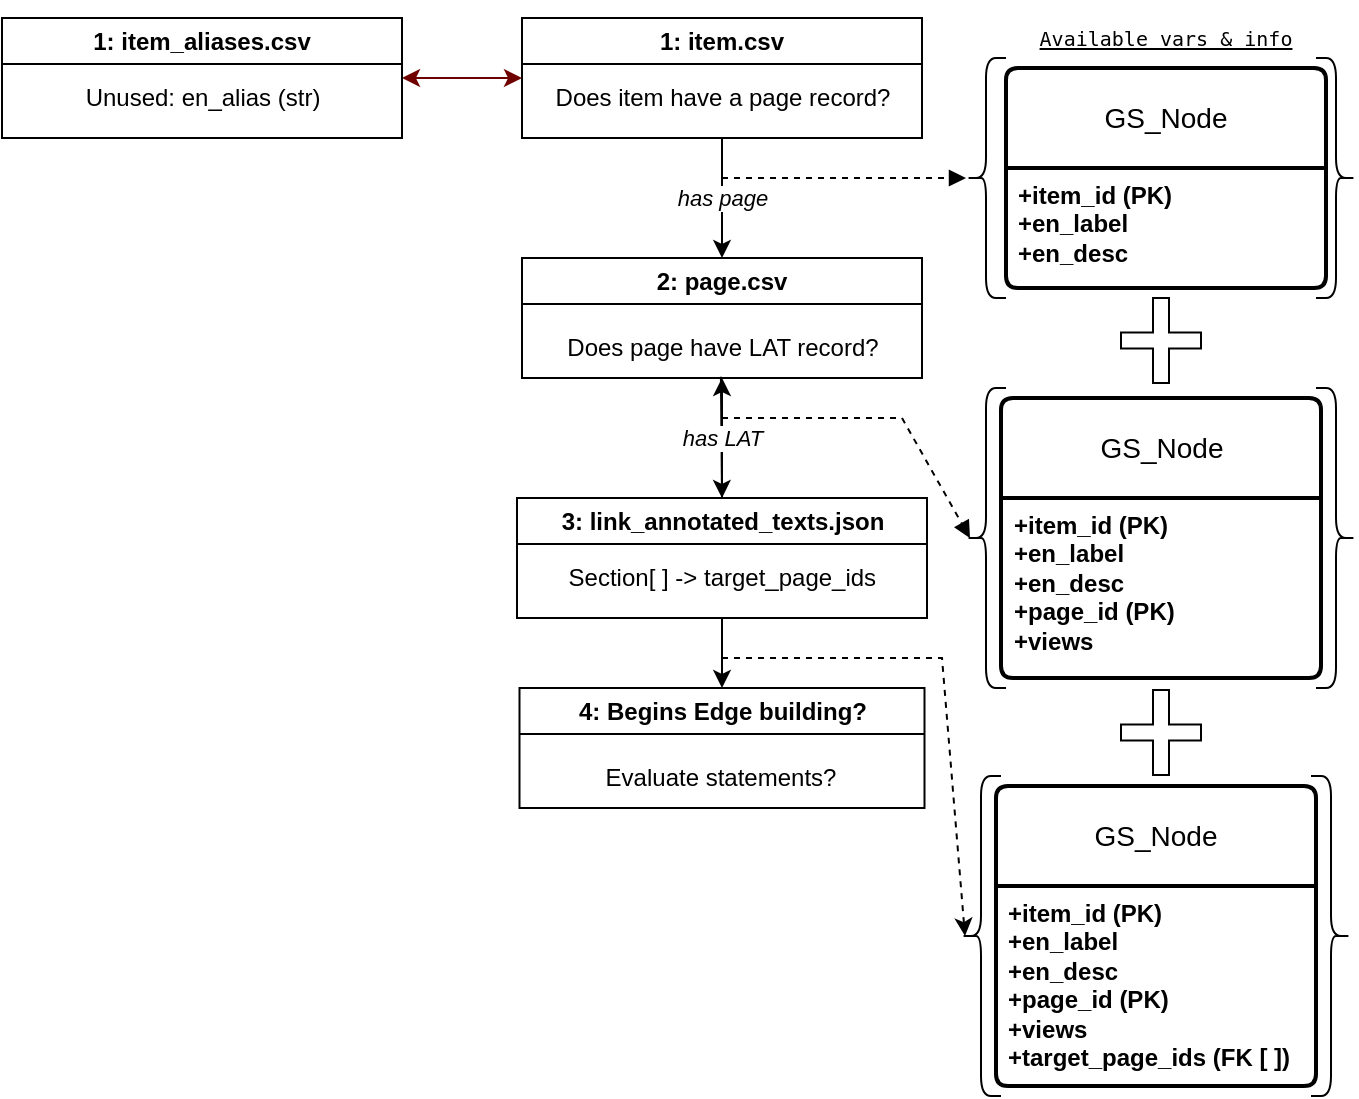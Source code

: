 <mxfile version="23.0.2" type="device">
  <diagram name="Page-1" id="2YBvvXClWsGukQMizWep">
    <mxGraphModel dx="1707" dy="606" grid="1" gridSize="10" guides="1" tooltips="1" connect="1" arrows="1" fold="1" page="1" pageScale="1" pageWidth="850" pageHeight="1100" math="0" shadow="0">
      <root>
        <mxCell id="0" />
        <mxCell id="1" parent="0" />
        <mxCell id="A7kfEmjvBRYRApPdiCBl-5" value="1: item.csv" style="swimlane;whiteSpace=wrap;html=1;" vertex="1" parent="1">
          <mxGeometry x="10" y="10" width="200" height="60" as="geometry">
            <mxRectangle x="40" y="40" width="160" height="30" as="alternateBounds" />
          </mxGeometry>
        </mxCell>
        <mxCell id="A7kfEmjvBRYRApPdiCBl-7" value="Does item have a page record?" style="text;html=1;align=center;verticalAlign=middle;resizable=0;points=[];autosize=1;strokeColor=none;fillColor=none;" vertex="1" parent="A7kfEmjvBRYRApPdiCBl-5">
          <mxGeometry x="5" y="25" width="190" height="30" as="geometry" />
        </mxCell>
        <mxCell id="A7kfEmjvBRYRApPdiCBl-11" value="2: page.csv" style="swimlane;whiteSpace=wrap;html=1;" vertex="1" parent="1">
          <mxGeometry x="10" y="130" width="200" height="60" as="geometry">
            <mxRectangle x="320" y="40" width="160" height="30" as="alternateBounds" />
          </mxGeometry>
        </mxCell>
        <mxCell id="A7kfEmjvBRYRApPdiCBl-16" value="Does page have LAT record?" style="text;html=1;align=center;verticalAlign=middle;resizable=0;points=[];autosize=1;strokeColor=none;fillColor=none;" vertex="1" parent="A7kfEmjvBRYRApPdiCBl-11">
          <mxGeometry x="10" y="30" width="180" height="30" as="geometry" />
        </mxCell>
        <mxCell id="A7kfEmjvBRYRApPdiCBl-13" value="" style="endArrow=classic;html=1;rounded=0;entryX=0.5;entryY=0;entryDx=0;entryDy=0;exitX=0.5;exitY=1;exitDx=0;exitDy=0;" edge="1" parent="1" source="A7kfEmjvBRYRApPdiCBl-5" target="A7kfEmjvBRYRApPdiCBl-11">
          <mxGeometry relative="1" as="geometry">
            <mxPoint x="100" y="110" as="sourcePoint" />
            <mxPoint x="180" y="110" as="targetPoint" />
          </mxGeometry>
        </mxCell>
        <mxCell id="A7kfEmjvBRYRApPdiCBl-14" value="has page" style="edgeLabel;resizable=0;html=1;align=center;verticalAlign=middle;fontStyle=2" connectable="0" vertex="1" parent="A7kfEmjvBRYRApPdiCBl-13">
          <mxGeometry relative="1" as="geometry" />
        </mxCell>
        <mxCell id="A7kfEmjvBRYRApPdiCBl-18" value="" style="endArrow=block;dashed=1;html=1;rounded=0;startArrow=none;startFill=0;endFill=1;" edge="1" parent="1" source="A7kfEmjvBRYRApPdiCBl-42">
          <mxGeometry width="50" height="50" relative="1" as="geometry">
            <mxPoint x="82" y="90" as="sourcePoint" />
            <mxPoint x="232" y="90" as="targetPoint" />
            <Array as="points">
              <mxPoint x="232" y="90" />
            </Array>
          </mxGeometry>
        </mxCell>
        <mxCell id="A7kfEmjvBRYRApPdiCBl-60" value="" style="edgeStyle=orthogonalEdgeStyle;rounded=0;orthogonalLoop=1;jettySize=auto;html=1;exitX=0.5;exitY=0;exitDx=0;exitDy=0;" edge="1" parent="1" source="A7kfEmjvBRYRApPdiCBl-28" target="A7kfEmjvBRYRApPdiCBl-16">
          <mxGeometry relative="1" as="geometry" />
        </mxCell>
        <mxCell id="A7kfEmjvBRYRApPdiCBl-28" value="3: link_annotated_texts.json" style="swimlane;whiteSpace=wrap;html=1;" vertex="1" parent="1">
          <mxGeometry x="7.5" y="250" width="205" height="60" as="geometry">
            <mxRectangle x="320" y="40" width="160" height="30" as="alternateBounds" />
          </mxGeometry>
        </mxCell>
        <mxCell id="A7kfEmjvBRYRApPdiCBl-29" value="&amp;nbsp;Section[ ] -&amp;gt; target_page_ids" style="text;html=1;align=center;verticalAlign=middle;resizable=0;points=[];autosize=1;strokeColor=none;fillColor=none;" vertex="1" parent="A7kfEmjvBRYRApPdiCBl-28">
          <mxGeometry x="10" y="25" width="180" height="30" as="geometry" />
        </mxCell>
        <mxCell id="A7kfEmjvBRYRApPdiCBl-31" value="" style="endArrow=classic;html=1;rounded=0;exitX=0.497;exitY=0.981;exitDx=0;exitDy=0;exitPerimeter=0;" edge="1" parent="1" source="A7kfEmjvBRYRApPdiCBl-16">
          <mxGeometry relative="1" as="geometry">
            <mxPoint x="100" y="250" as="sourcePoint" />
            <mxPoint x="110" y="250" as="targetPoint" />
          </mxGeometry>
        </mxCell>
        <mxCell id="A7kfEmjvBRYRApPdiCBl-32" value="has LAT" style="edgeLabel;resizable=0;html=1;align=center;verticalAlign=middle;fontStyle=2" connectable="0" vertex="1" parent="A7kfEmjvBRYRApPdiCBl-31">
          <mxGeometry relative="1" as="geometry" />
        </mxCell>
        <mxCell id="A7kfEmjvBRYRApPdiCBl-35" value="GS_Node" style="swimlane;childLayout=stackLayout;horizontal=1;startSize=50;horizontalStack=0;rounded=1;fontSize=14;fontStyle=0;strokeWidth=2;resizeParent=0;resizeLast=1;shadow=0;dashed=0;align=center;arcSize=4;whiteSpace=wrap;html=1;" vertex="1" parent="1">
          <mxGeometry x="249.5" y="200" width="160" height="140" as="geometry" />
        </mxCell>
        <mxCell id="A7kfEmjvBRYRApPdiCBl-36" value="&lt;b&gt;+item_id (PK)&lt;/b&gt;&lt;b&gt;&lt;br&gt;+en_label&lt;br&gt;+en_desc&amp;nbsp;&lt;br&gt;+page_id (PK)&lt;br&gt;+views&lt;br&gt;&lt;/b&gt;" style="align=left;strokeColor=none;fillColor=none;spacingLeft=4;fontSize=12;verticalAlign=top;resizable=0;rotatable=0;part=1;html=1;" vertex="1" parent="A7kfEmjvBRYRApPdiCBl-35">
          <mxGeometry y="50" width="160" height="90" as="geometry" />
        </mxCell>
        <mxCell id="A7kfEmjvBRYRApPdiCBl-41" value="&lt;pre&gt;&lt;font style=&quot;font-size: 10px;&quot;&gt;Available vars &amp;amp; info&lt;/font&gt;&lt;/pre&gt;" style="text;html=1;strokeColor=none;fillColor=none;align=center;verticalAlign=middle;whiteSpace=wrap;rounded=0;fontStyle=4" vertex="1" parent="1">
          <mxGeometry x="247" y="10" width="170" height="20" as="geometry" />
        </mxCell>
        <mxCell id="A7kfEmjvBRYRApPdiCBl-44" value="" style="shape=cross;whiteSpace=wrap;html=1;" vertex="1" parent="1">
          <mxGeometry x="309.5" y="150" width="40" height="42.5" as="geometry" />
        </mxCell>
        <mxCell id="A7kfEmjvBRYRApPdiCBl-45" value="GS_Node" style="swimlane;childLayout=stackLayout;horizontal=1;startSize=50;horizontalStack=0;rounded=1;fontSize=14;fontStyle=0;strokeWidth=2;resizeParent=0;resizeLast=1;shadow=0;dashed=0;align=center;arcSize=4;whiteSpace=wrap;html=1;" vertex="1" parent="1">
          <mxGeometry x="247" y="394" width="160" height="150" as="geometry" />
        </mxCell>
        <mxCell id="A7kfEmjvBRYRApPdiCBl-46" value="&lt;b&gt;+item_id (PK)&lt;/b&gt;&lt;b&gt;&lt;br&gt;+en_label&lt;br&gt;+en_desc&amp;nbsp;&lt;br&gt;+page_id (PK)&lt;br&gt;+views&lt;br&gt;+target_page_ids (FK [ ])&lt;br&gt;&lt;/b&gt;" style="align=left;strokeColor=none;fillColor=none;spacingLeft=4;fontSize=12;verticalAlign=top;resizable=0;rotatable=0;part=1;html=1;" vertex="1" parent="A7kfEmjvBRYRApPdiCBl-45">
          <mxGeometry y="50" width="160" height="100" as="geometry" />
        </mxCell>
        <mxCell id="A7kfEmjvBRYRApPdiCBl-47" value="4: Begins Edge building?" style="swimlane;whiteSpace=wrap;html=1;" vertex="1" parent="1">
          <mxGeometry x="8.75" y="345" width="202.5" height="60" as="geometry">
            <mxRectangle x="320" y="40" width="160" height="30" as="alternateBounds" />
          </mxGeometry>
        </mxCell>
        <mxCell id="A7kfEmjvBRYRApPdiCBl-48" value="Evaluate statements?" style="text;html=1;align=center;verticalAlign=middle;resizable=0;points=[];autosize=1;strokeColor=none;fillColor=none;" vertex="1" parent="A7kfEmjvBRYRApPdiCBl-47">
          <mxGeometry x="30" y="30" width="140" height="30" as="geometry" />
        </mxCell>
        <mxCell id="A7kfEmjvBRYRApPdiCBl-50" value="" style="endArrow=classic;html=1;rounded=0;exitX=0.5;exitY=1;exitDx=0;exitDy=0;entryX=0.5;entryY=0;entryDx=0;entryDy=0;" edge="1" parent="1" target="A7kfEmjvBRYRApPdiCBl-47">
          <mxGeometry width="50" height="50" relative="1" as="geometry">
            <mxPoint x="110" y="310" as="sourcePoint" />
            <mxPoint x="112.5" y="350" as="targetPoint" />
          </mxGeometry>
        </mxCell>
        <mxCell id="A7kfEmjvBRYRApPdiCBl-53" value="" style="shape=cross;whiteSpace=wrap;html=1;" vertex="1" parent="1">
          <mxGeometry x="309.5" y="346" width="40" height="42.5" as="geometry" />
        </mxCell>
        <mxCell id="A7kfEmjvBRYRApPdiCBl-71" style="edgeStyle=orthogonalEdgeStyle;rounded=0;orthogonalLoop=1;jettySize=auto;html=1;entryX=0;entryY=0.5;entryDx=0;entryDy=0;startArrow=classic;startFill=1;fillColor=#a20025;strokeColor=#6F0000;" edge="1" parent="1" source="A7kfEmjvBRYRApPdiCBl-55" target="A7kfEmjvBRYRApPdiCBl-5">
          <mxGeometry relative="1" as="geometry" />
        </mxCell>
        <mxCell id="A7kfEmjvBRYRApPdiCBl-55" value="1: item_aliases.csv" style="swimlane;whiteSpace=wrap;html=1;" vertex="1" parent="1">
          <mxGeometry x="-250" y="10" width="200" height="60" as="geometry">
            <mxRectangle x="40" y="40" width="160" height="30" as="alternateBounds" />
          </mxGeometry>
        </mxCell>
        <mxCell id="A7kfEmjvBRYRApPdiCBl-56" value="Unused: en_alias (str)" style="text;html=1;align=center;verticalAlign=middle;resizable=0;points=[];autosize=1;strokeColor=none;fillColor=none;" vertex="1" parent="A7kfEmjvBRYRApPdiCBl-55">
          <mxGeometry x="30" y="25" width="140" height="30" as="geometry" />
        </mxCell>
        <mxCell id="A7kfEmjvBRYRApPdiCBl-57" value="" style="endArrow=block;dashed=1;html=1;rounded=0;startArrow=none;startFill=0;endFill=1;" edge="1" parent="1" target="A7kfEmjvBRYRApPdiCBl-42">
          <mxGeometry width="50" height="50" relative="1" as="geometry">
            <mxPoint x="110" y="90" as="sourcePoint" />
            <mxPoint x="260" y="90" as="targetPoint" />
            <Array as="points" />
          </mxGeometry>
        </mxCell>
        <mxCell id="A7kfEmjvBRYRApPdiCBl-58" value="" style="group" vertex="1" connectable="0" parent="1">
          <mxGeometry x="232" y="30" width="195" height="120" as="geometry" />
        </mxCell>
        <mxCell id="A7kfEmjvBRYRApPdiCBl-24" value="GS_Node" style="swimlane;childLayout=stackLayout;horizontal=1;startSize=50;horizontalStack=0;rounded=1;fontSize=14;fontStyle=0;strokeWidth=2;resizeParent=0;resizeLast=1;shadow=0;dashed=0;align=center;arcSize=4;whiteSpace=wrap;html=1;" vertex="1" parent="A7kfEmjvBRYRApPdiCBl-58">
          <mxGeometry x="20" y="5" width="160" height="110" as="geometry" />
        </mxCell>
        <mxCell id="A7kfEmjvBRYRApPdiCBl-25" value="&lt;b&gt;+item_id (PK)&lt;/b&gt;&lt;b&gt;&lt;br&gt;+en_label&lt;br&gt;+en_desc&amp;nbsp;&lt;br&gt;&lt;/b&gt;" style="align=left;strokeColor=none;fillColor=none;spacingLeft=4;fontSize=12;verticalAlign=top;resizable=0;rotatable=0;part=1;html=1;" vertex="1" parent="A7kfEmjvBRYRApPdiCBl-24">
          <mxGeometry y="50" width="160" height="60" as="geometry" />
        </mxCell>
        <mxCell id="A7kfEmjvBRYRApPdiCBl-43" value="" style="shape=curlyBracket;whiteSpace=wrap;html=1;rounded=1;flipH=1;labelPosition=right;verticalLabelPosition=middle;align=left;verticalAlign=middle;" vertex="1" parent="A7kfEmjvBRYRApPdiCBl-58">
          <mxGeometry x="175" width="20" height="120" as="geometry" />
        </mxCell>
        <mxCell id="A7kfEmjvBRYRApPdiCBl-42" value="" style="shape=curlyBracket;whiteSpace=wrap;html=1;rounded=1;labelPosition=left;verticalLabelPosition=middle;align=right;verticalAlign=middle;" vertex="1" parent="A7kfEmjvBRYRApPdiCBl-58">
          <mxGeometry width="20" height="120" as="geometry" />
        </mxCell>
        <mxCell id="A7kfEmjvBRYRApPdiCBl-62" value="" style="shape=curlyBracket;whiteSpace=wrap;html=1;rounded=1;flipH=1;labelPosition=right;verticalLabelPosition=middle;align=left;verticalAlign=middle;" vertex="1" parent="1">
          <mxGeometry x="407" y="195" width="20" height="150" as="geometry" />
        </mxCell>
        <mxCell id="A7kfEmjvBRYRApPdiCBl-63" value="" style="shape=curlyBracket;whiteSpace=wrap;html=1;rounded=1;flipH=0;labelPosition=right;verticalLabelPosition=middle;align=left;verticalAlign=middle;" vertex="1" parent="1">
          <mxGeometry x="232" y="195" width="20" height="150" as="geometry" />
        </mxCell>
        <mxCell id="A7kfEmjvBRYRApPdiCBl-64" value="" style="endArrow=block;dashed=1;html=1;rounded=0;startArrow=none;startFill=0;endFill=1;entryX=0.1;entryY=0.5;entryDx=0;entryDy=0;entryPerimeter=0;" edge="1" parent="1" target="A7kfEmjvBRYRApPdiCBl-63">
          <mxGeometry width="50" height="50" relative="1" as="geometry">
            <mxPoint x="110" y="210" as="sourcePoint" />
            <mxPoint x="270" y="100" as="targetPoint" />
            <Array as="points">
              <mxPoint x="200" y="210" />
            </Array>
          </mxGeometry>
        </mxCell>
        <mxCell id="A7kfEmjvBRYRApPdiCBl-66" value="" style="shape=curlyBracket;whiteSpace=wrap;html=1;rounded=1;flipH=1;labelPosition=right;verticalLabelPosition=middle;align=left;verticalAlign=middle;" vertex="1" parent="1">
          <mxGeometry x="404.5" y="389" width="20" height="160" as="geometry" />
        </mxCell>
        <mxCell id="A7kfEmjvBRYRApPdiCBl-68" value="" style="shape=curlyBracket;whiteSpace=wrap;html=1;rounded=1;flipH=0;labelPosition=right;verticalLabelPosition=middle;align=left;verticalAlign=middle;" vertex="1" parent="1">
          <mxGeometry x="229.5" y="389" width="20" height="160" as="geometry" />
        </mxCell>
        <mxCell id="A7kfEmjvBRYRApPdiCBl-69" value="" style="endArrow=classic;dashed=1;html=1;rounded=0;entryX=0.1;entryY=0.5;entryDx=0;entryDy=0;entryPerimeter=0;endFill=1;" edge="1" parent="1" target="A7kfEmjvBRYRApPdiCBl-68">
          <mxGeometry width="50" height="50" relative="1" as="geometry">
            <mxPoint x="110" y="330" as="sourcePoint" />
            <mxPoint x="240" y="310" as="targetPoint" />
            <Array as="points">
              <mxPoint x="220" y="330" />
            </Array>
          </mxGeometry>
        </mxCell>
      </root>
    </mxGraphModel>
  </diagram>
</mxfile>
